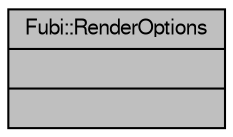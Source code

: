 digraph "Fubi::RenderOptions"
{
  edge [fontname="FreeSans",fontsize="10",labelfontname="FreeSans",labelfontsize="10"];
  node [fontname="FreeSans",fontsize="10",shape=record];
  Node1 [label="{Fubi::RenderOptions\n||}",height=0.2,width=0.4,color="black", fillcolor="grey75", style="filled" fontcolor="black"];
}
